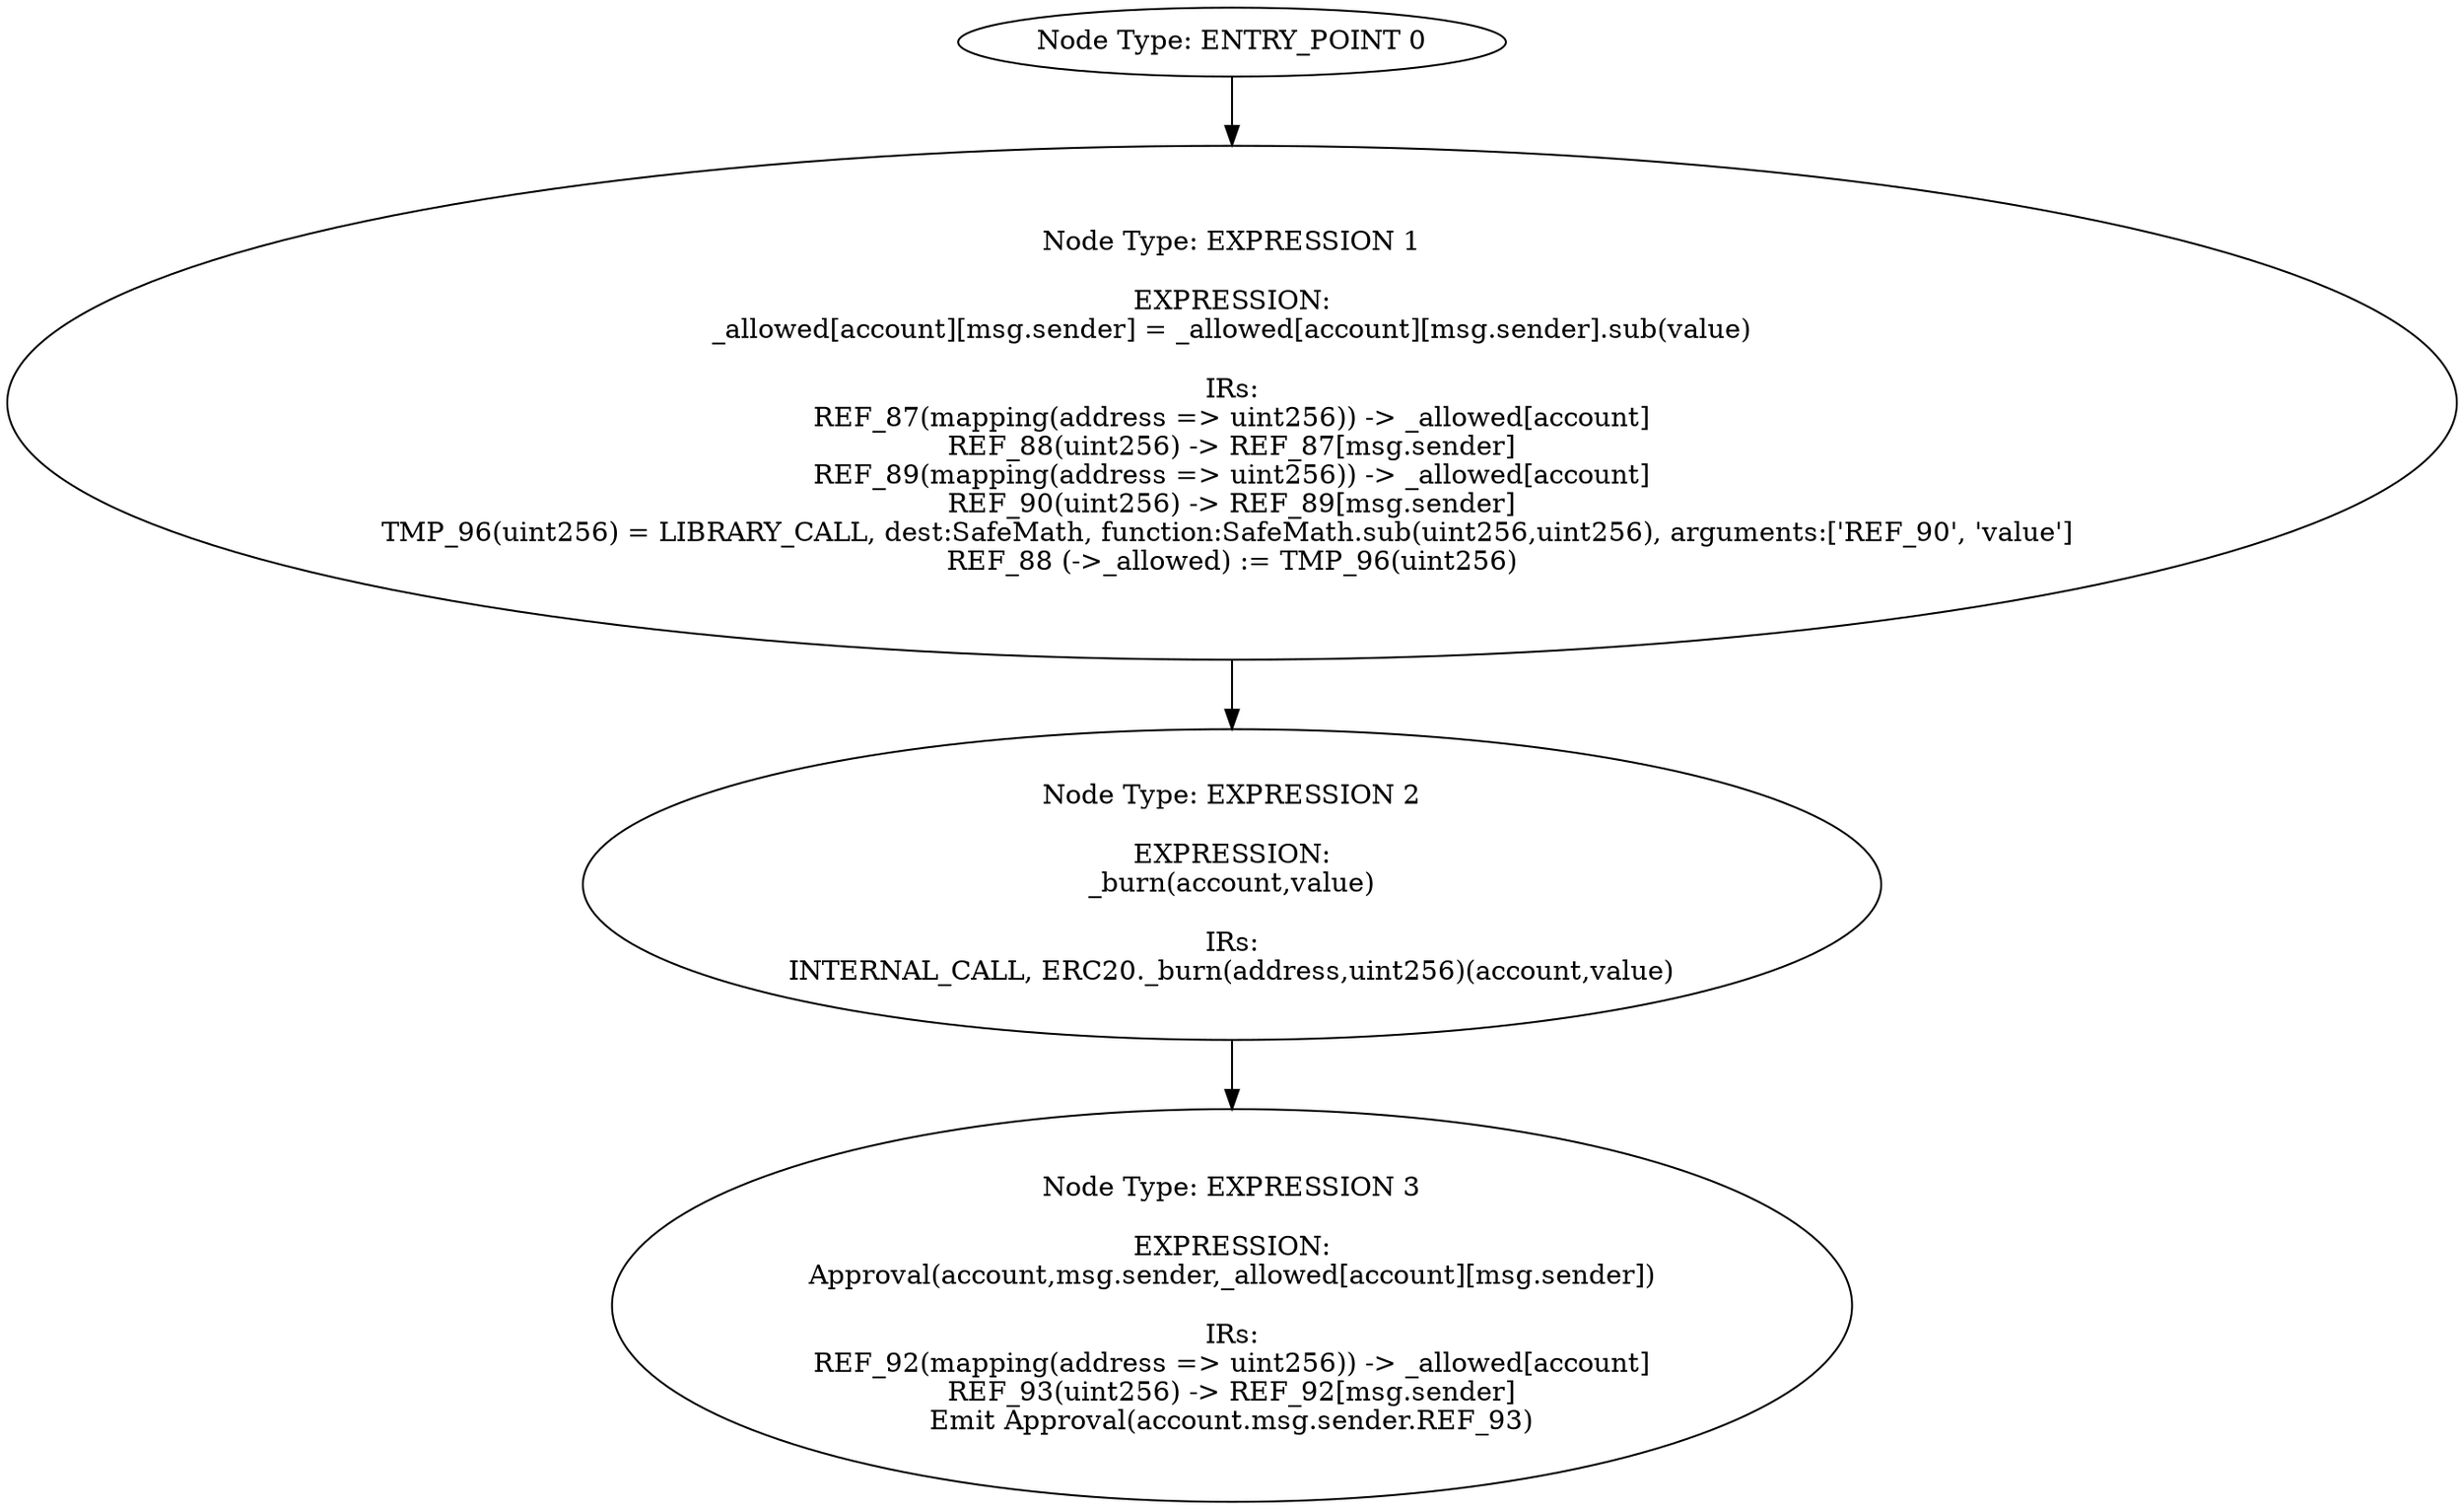 digraph{
0[label="Node Type: ENTRY_POINT 0
"];
0->1;
1[label="Node Type: EXPRESSION 1

EXPRESSION:
_allowed[account][msg.sender] = _allowed[account][msg.sender].sub(value)

IRs:
REF_87(mapping(address => uint256)) -> _allowed[account]
REF_88(uint256) -> REF_87[msg.sender]
REF_89(mapping(address => uint256)) -> _allowed[account]
REF_90(uint256) -> REF_89[msg.sender]
TMP_96(uint256) = LIBRARY_CALL, dest:SafeMath, function:SafeMath.sub(uint256,uint256), arguments:['REF_90', 'value'] 
REF_88 (->_allowed) := TMP_96(uint256)"];
1->2;
2[label="Node Type: EXPRESSION 2

EXPRESSION:
_burn(account,value)

IRs:
INTERNAL_CALL, ERC20._burn(address,uint256)(account,value)"];
2->3;
3[label="Node Type: EXPRESSION 3

EXPRESSION:
Approval(account,msg.sender,_allowed[account][msg.sender])

IRs:
REF_92(mapping(address => uint256)) -> _allowed[account]
REF_93(uint256) -> REF_92[msg.sender]
Emit Approval(account.msg.sender.REF_93)"];
}
